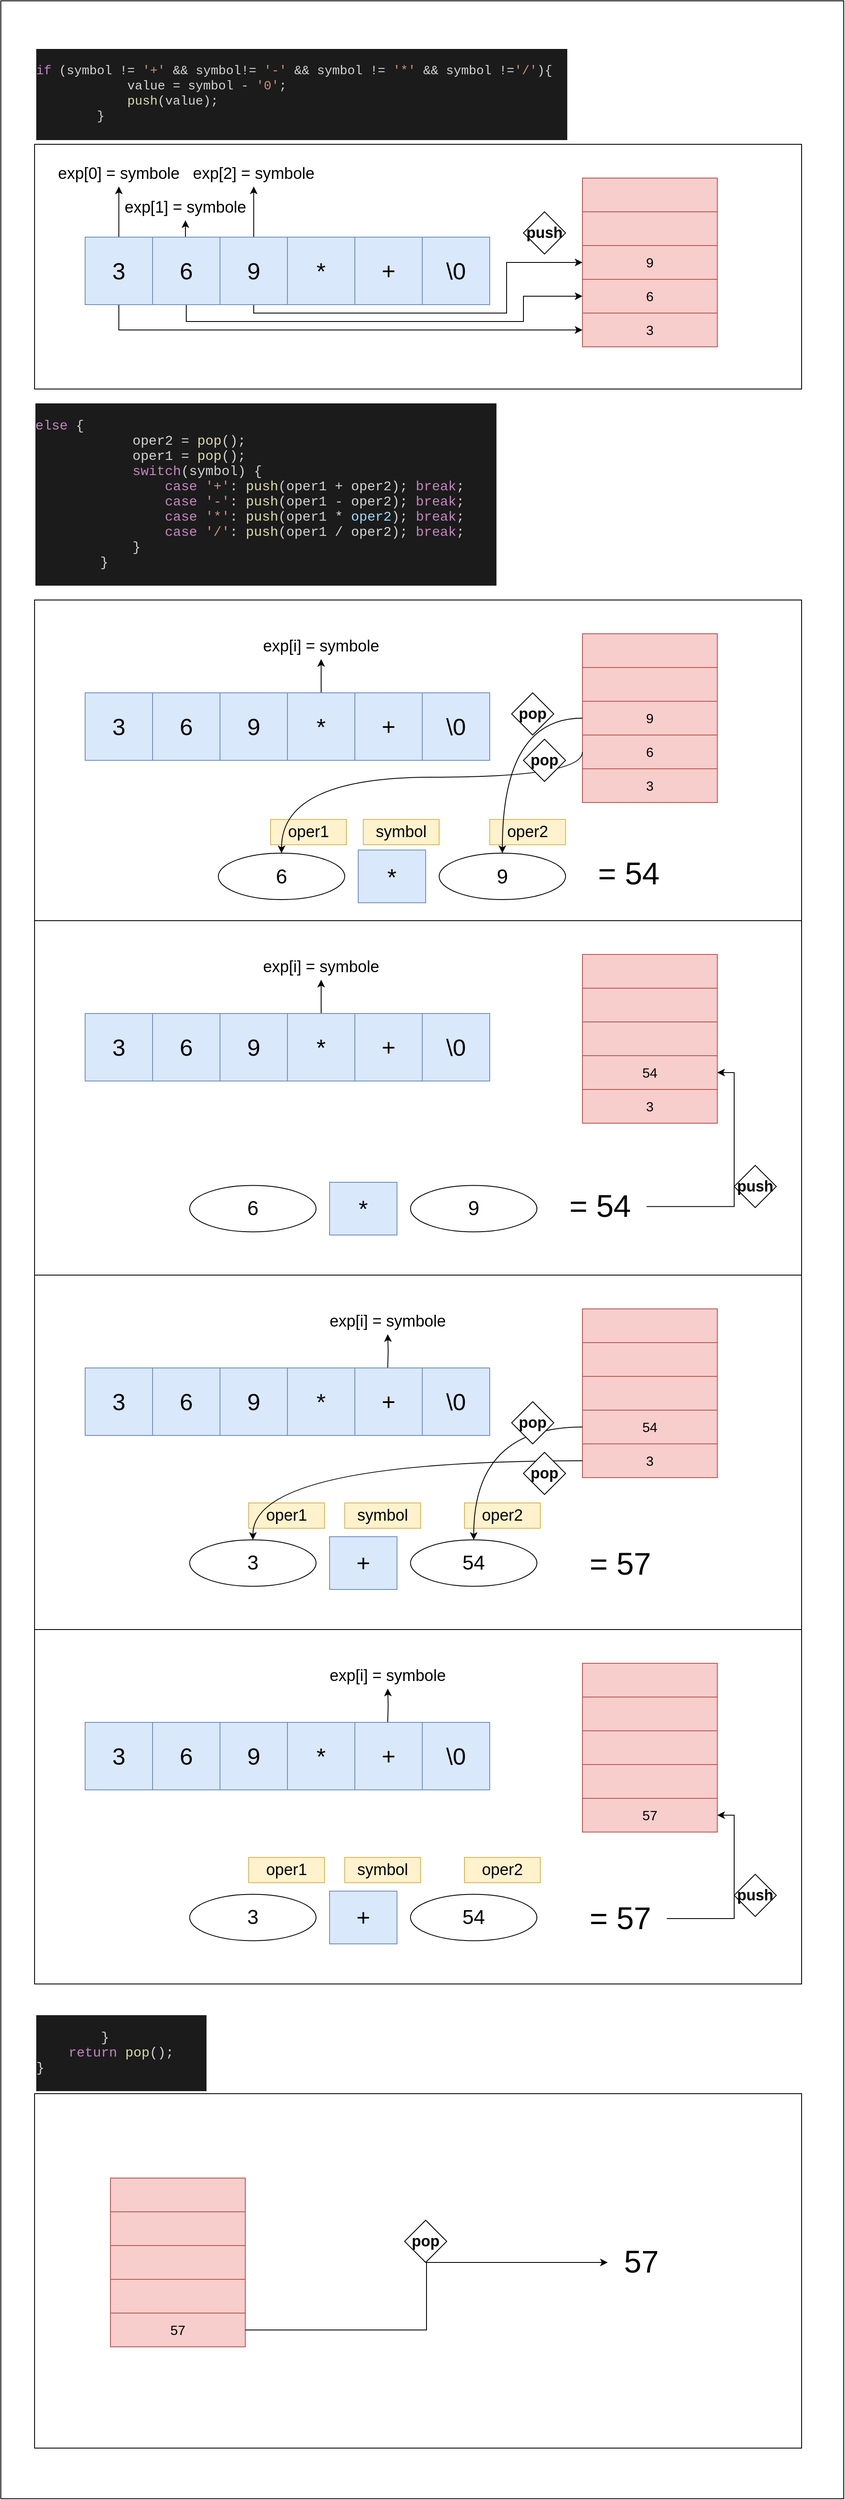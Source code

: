 <mxfile version="24.7.17">
  <diagram name="페이지-1" id="6wSQMjQMqUMqQHniMQ-A">
    <mxGraphModel dx="2901" dy="1214" grid="1" gridSize="10" guides="1" tooltips="1" connect="1" arrows="1" fold="1" page="1" pageScale="1" pageWidth="827" pageHeight="1169" math="0" shadow="0">
      <root>
        <mxCell id="0" />
        <mxCell id="1" parent="0" />
        <mxCell id="-IfUSNtYotDQCfkknMRN-38" value="&lt;meta charset=&quot;utf-8&quot;&gt;&lt;div style=&quot;color: #cccccc;background-color: #1b1b1b;font-family: Menlo, Monaco, &#39;Courier New&#39;, monospace;font-weight: normal;font-size: 12px;line-height: 18px;white-space: pre;&quot;&gt;&lt;div&gt;&lt;span style=&quot;color: #c586c0;&quot;&gt;else&lt;/span&gt;&lt;span style=&quot;color: #d4d4d4;&quot;&gt; {&lt;/span&gt;&lt;/div&gt;&lt;div&gt;&lt;span style=&quot;color: #d4d4d4;&quot;&gt;            oper2 = &lt;/span&gt;&lt;span style=&quot;color: #dcdcaa;&quot;&gt;pop&lt;/span&gt;&lt;span style=&quot;color: #d4d4d4;&quot;&gt;();&lt;/span&gt;&lt;/div&gt;&lt;div&gt;&lt;span style=&quot;color: #d4d4d4;&quot;&gt;            oper1 = &lt;/span&gt;&lt;span style=&quot;color: #dcdcaa;&quot;&gt;pop&lt;/span&gt;&lt;span style=&quot;color: #d4d4d4;&quot;&gt;();&lt;/span&gt;&lt;/div&gt;&lt;div&gt;&lt;span style=&quot;color: #d4d4d4;&quot;&gt;            &lt;/span&gt;&lt;span style=&quot;color: #c586c0;&quot;&gt;switch&lt;/span&gt;&lt;span style=&quot;color: #d4d4d4;&quot;&gt;(symbol) {&lt;/span&gt;&lt;/div&gt;&lt;div&gt;&lt;span style=&quot;color: #d4d4d4;&quot;&gt;                &lt;/span&gt;&lt;span style=&quot;color: #c586c0;&quot;&gt;case&lt;/span&gt;&lt;span style=&quot;color: #d4d4d4;&quot;&gt; &lt;/span&gt;&lt;span style=&quot;color: #ce9178;&quot;&gt;&#39;+&#39;&lt;/span&gt;&lt;span style=&quot;color: #d4d4d4;&quot;&gt;: &lt;/span&gt;&lt;span style=&quot;color: #dcdcaa;&quot;&gt;push&lt;/span&gt;&lt;span style=&quot;color: #d4d4d4;&quot;&gt;(oper1 + oper2); &lt;/span&gt;&lt;span style=&quot;color: #c586c0;&quot;&gt;break&lt;/span&gt;&lt;span style=&quot;color: #d4d4d4;&quot;&gt;;&lt;/span&gt;&lt;/div&gt;&lt;div&gt;&lt;span style=&quot;color: #d4d4d4;&quot;&gt;                &lt;/span&gt;&lt;span style=&quot;color: #c586c0;&quot;&gt;case&lt;/span&gt;&lt;span style=&quot;color: #d4d4d4;&quot;&gt; &lt;/span&gt;&lt;span style=&quot;color: #ce9178;&quot;&gt;&#39;-&#39;&lt;/span&gt;&lt;span style=&quot;color: #d4d4d4;&quot;&gt;: &lt;/span&gt;&lt;span style=&quot;color: #dcdcaa;&quot;&gt;push&lt;/span&gt;&lt;span style=&quot;color: #d4d4d4;&quot;&gt;(oper1 - oper2); &lt;/span&gt;&lt;span style=&quot;color: #c586c0;&quot;&gt;break&lt;/span&gt;&lt;span style=&quot;color: #d4d4d4;&quot;&gt;;&lt;/span&gt;&lt;/div&gt;&lt;div&gt;&lt;span style=&quot;color: #d4d4d4;&quot;&gt;                &lt;/span&gt;&lt;span style=&quot;color: #c586c0;&quot;&gt;case&lt;/span&gt;&lt;span style=&quot;color: #d4d4d4;&quot;&gt; &lt;/span&gt;&lt;span style=&quot;color: #ce9178;&quot;&gt;&#39;*&#39;&lt;/span&gt;&lt;span style=&quot;color: #d4d4d4;&quot;&gt;: &lt;/span&gt;&lt;span style=&quot;color: #dcdcaa;&quot;&gt;push&lt;/span&gt;&lt;span style=&quot;color: #d4d4d4;&quot;&gt;(oper1 * &lt;/span&gt;&lt;span style=&quot;color: #9cdcfe;&quot;&gt;oper2&lt;/span&gt;&lt;span style=&quot;color: #d4d4d4;&quot;&gt;); &lt;/span&gt;&lt;span style=&quot;color: #c586c0;&quot;&gt;break&lt;/span&gt;&lt;span style=&quot;color: #d4d4d4;&quot;&gt;;&lt;/span&gt;&lt;/div&gt;&lt;div&gt;&lt;span style=&quot;color: #d4d4d4;&quot;&gt;                &lt;/span&gt;&lt;span style=&quot;color: #c586c0;&quot;&gt;case&lt;/span&gt;&lt;span style=&quot;color: #d4d4d4;&quot;&gt; &lt;/span&gt;&lt;span style=&quot;color: #ce9178;&quot;&gt;&#39;/&#39;&lt;/span&gt;&lt;span style=&quot;color: #d4d4d4;&quot;&gt;: &lt;/span&gt;&lt;span style=&quot;color: #dcdcaa;&quot;&gt;push&lt;/span&gt;&lt;span style=&quot;color: #d4d4d4;&quot;&gt;(oper1 / oper2); &lt;/span&gt;&lt;span style=&quot;color: #c586c0;&quot;&gt;break&lt;/span&gt;&lt;span style=&quot;color: #d4d4d4;&quot;&gt;;&lt;/span&gt;&lt;/div&gt;&lt;div&gt;&lt;span style=&quot;color: #d4d4d4;&quot;&gt;            }&lt;/span&gt;&lt;/div&gt;&lt;div&gt;&lt;span style=&quot;color: #d4d4d4;&quot;&gt;        }&lt;/span&gt;&lt;/div&gt;&lt;/div&gt;" style="rounded=0;whiteSpace=wrap;html=1;" vertex="1" parent="1">
          <mxGeometry x="-90" y="150" width="1000" height="2960" as="geometry" />
        </mxCell>
        <mxCell id="-IfUSNtYotDQCfkknMRN-35" value="" style="rounded=0;whiteSpace=wrap;html=1;" vertex="1" parent="1">
          <mxGeometry x="-50" y="320" width="910" height="290" as="geometry" />
        </mxCell>
        <mxCell id="-IfUSNtYotDQCfkknMRN-175" style="edgeStyle=orthogonalEdgeStyle;rounded=0;orthogonalLoop=1;jettySize=auto;html=1;entryX=0.5;entryY=1;entryDx=0;entryDy=0;" edge="1" parent="1" source="-IfUSNtYotDQCfkknMRN-12" target="-IfUSNtYotDQCfkknMRN-36">
          <mxGeometry relative="1" as="geometry" />
        </mxCell>
        <mxCell id="-IfUSNtYotDQCfkknMRN-178" style="edgeStyle=orthogonalEdgeStyle;rounded=0;orthogonalLoop=1;jettySize=auto;html=1;exitX=0.5;exitY=1;exitDx=0;exitDy=0;entryX=0;entryY=0.5;entryDx=0;entryDy=0;" edge="1" parent="1" source="-IfUSNtYotDQCfkknMRN-12" target="-IfUSNtYotDQCfkknMRN-27">
          <mxGeometry relative="1" as="geometry" />
        </mxCell>
        <mxCell id="-IfUSNtYotDQCfkknMRN-12" value="&lt;font style=&quot;font-size: 28px;&quot;&gt;3&lt;/font&gt;" style="rounded=0;whiteSpace=wrap;html=1;fillColor=#dae8fc;strokeColor=#6c8ebf;" vertex="1" parent="1">
          <mxGeometry x="10" y="430" width="80" height="80" as="geometry" />
        </mxCell>
        <mxCell id="-IfUSNtYotDQCfkknMRN-176" style="edgeStyle=orthogonalEdgeStyle;rounded=0;orthogonalLoop=1;jettySize=auto;html=1;exitX=0.5;exitY=0;exitDx=0;exitDy=0;entryX=0.5;entryY=1;entryDx=0;entryDy=0;" edge="1" parent="1" source="-IfUSNtYotDQCfkknMRN-13" target="-IfUSNtYotDQCfkknMRN-173">
          <mxGeometry relative="1" as="geometry" />
        </mxCell>
        <mxCell id="-IfUSNtYotDQCfkknMRN-179" style="edgeStyle=orthogonalEdgeStyle;rounded=0;orthogonalLoop=1;jettySize=auto;html=1;exitX=0.5;exitY=1;exitDx=0;exitDy=0;entryX=0;entryY=0.5;entryDx=0;entryDy=0;" edge="1" parent="1" source="-IfUSNtYotDQCfkknMRN-13" target="-IfUSNtYotDQCfkknMRN-23">
          <mxGeometry relative="1" as="geometry">
            <Array as="points">
              <mxPoint x="130" y="530" />
              <mxPoint x="530" y="530" />
              <mxPoint x="530" y="500" />
            </Array>
          </mxGeometry>
        </mxCell>
        <mxCell id="-IfUSNtYotDQCfkknMRN-13" value="&lt;font style=&quot;font-size: 28px;&quot;&gt;6&lt;/font&gt;" style="rounded=0;whiteSpace=wrap;html=1;fillColor=#dae8fc;strokeColor=#6c8ebf;" vertex="1" parent="1">
          <mxGeometry x="90" y="430" width="80" height="80" as="geometry" />
        </mxCell>
        <mxCell id="-IfUSNtYotDQCfkknMRN-177" style="edgeStyle=orthogonalEdgeStyle;rounded=0;orthogonalLoop=1;jettySize=auto;html=1;entryX=0.5;entryY=1;entryDx=0;entryDy=0;" edge="1" parent="1" source="-IfUSNtYotDQCfkknMRN-14" target="-IfUSNtYotDQCfkknMRN-174">
          <mxGeometry relative="1" as="geometry" />
        </mxCell>
        <mxCell id="-IfUSNtYotDQCfkknMRN-180" style="edgeStyle=orthogonalEdgeStyle;rounded=0;orthogonalLoop=1;jettySize=auto;html=1;exitX=0.5;exitY=1;exitDx=0;exitDy=0;entryX=0;entryY=0.5;entryDx=0;entryDy=0;" edge="1" parent="1" source="-IfUSNtYotDQCfkknMRN-14" target="-IfUSNtYotDQCfkknMRN-19">
          <mxGeometry relative="1" as="geometry">
            <Array as="points">
              <mxPoint x="210" y="520" />
              <mxPoint x="510" y="520" />
              <mxPoint x="510" y="460" />
            </Array>
          </mxGeometry>
        </mxCell>
        <mxCell id="-IfUSNtYotDQCfkknMRN-14" value="&lt;font style=&quot;font-size: 28px;&quot;&gt;9&lt;/font&gt;" style="rounded=0;whiteSpace=wrap;html=1;fillColor=#dae8fc;strokeColor=#6c8ebf;" vertex="1" parent="1">
          <mxGeometry x="170" y="430" width="80" height="80" as="geometry" />
        </mxCell>
        <mxCell id="-IfUSNtYotDQCfkknMRN-15" value="&lt;font style=&quot;font-size: 28px;&quot;&gt;*&lt;/font&gt;" style="rounded=0;whiteSpace=wrap;html=1;fillColor=#dae8fc;strokeColor=#6c8ebf;" vertex="1" parent="1">
          <mxGeometry x="250" y="430" width="80" height="80" as="geometry" />
        </mxCell>
        <mxCell id="-IfUSNtYotDQCfkknMRN-16" value="&lt;font style=&quot;font-size: 28px;&quot;&gt;+&lt;/font&gt;" style="rounded=0;whiteSpace=wrap;html=1;fillColor=#dae8fc;strokeColor=#6c8ebf;" vertex="1" parent="1">
          <mxGeometry x="330" y="430" width="80" height="80" as="geometry" />
        </mxCell>
        <mxCell id="-IfUSNtYotDQCfkknMRN-17" value="&lt;font style=&quot;font-size: 28px;&quot;&gt;\0&lt;/font&gt;" style="rounded=0;whiteSpace=wrap;html=1;fillColor=#dae8fc;strokeColor=#6c8ebf;" vertex="1" parent="1">
          <mxGeometry x="410" y="430" width="80" height="80" as="geometry" />
        </mxCell>
        <mxCell id="-IfUSNtYotDQCfkknMRN-18" value="" style="shape=table;startSize=0;container=1;collapsible=0;childLayout=tableLayout;fontSize=24;fillColor=#f8cecc;strokeColor=#b85450;" vertex="1" parent="1">
          <mxGeometry x="600" y="360" width="160" height="200" as="geometry" />
        </mxCell>
        <mxCell id="-IfUSNtYotDQCfkknMRN-33" style="shape=tableRow;horizontal=0;startSize=0;swimlaneHead=0;swimlaneBody=0;strokeColor=inherit;top=0;left=0;bottom=0;right=0;collapsible=0;dropTarget=0;fillColor=none;points=[[0,0.5],[1,0.5]];portConstraint=eastwest;fontSize=16;" vertex="1" parent="-IfUSNtYotDQCfkknMRN-18">
          <mxGeometry width="160" height="40" as="geometry" />
        </mxCell>
        <mxCell id="-IfUSNtYotDQCfkknMRN-34" style="shape=partialRectangle;html=1;whiteSpace=wrap;connectable=0;strokeColor=inherit;overflow=hidden;fillColor=none;top=0;left=0;bottom=0;right=0;pointerEvents=1;fontSize=16;" vertex="1" parent="-IfUSNtYotDQCfkknMRN-33">
          <mxGeometry width="160" height="40" as="geometry">
            <mxRectangle width="160" height="40" as="alternateBounds" />
          </mxGeometry>
        </mxCell>
        <mxCell id="-IfUSNtYotDQCfkknMRN-31" style="shape=tableRow;horizontal=0;startSize=0;swimlaneHead=0;swimlaneBody=0;strokeColor=inherit;top=0;left=0;bottom=0;right=0;collapsible=0;dropTarget=0;fillColor=none;points=[[0,0.5],[1,0.5]];portConstraint=eastwest;fontSize=16;" vertex="1" parent="-IfUSNtYotDQCfkknMRN-18">
          <mxGeometry y="40" width="160" height="40" as="geometry" />
        </mxCell>
        <mxCell id="-IfUSNtYotDQCfkknMRN-32" style="shape=partialRectangle;html=1;whiteSpace=wrap;connectable=0;strokeColor=inherit;overflow=hidden;fillColor=none;top=0;left=0;bottom=0;right=0;pointerEvents=1;fontSize=16;" vertex="1" parent="-IfUSNtYotDQCfkknMRN-31">
          <mxGeometry width="160" height="40" as="geometry">
            <mxRectangle width="160" height="40" as="alternateBounds" />
          </mxGeometry>
        </mxCell>
        <mxCell id="-IfUSNtYotDQCfkknMRN-19" value="" style="shape=tableRow;horizontal=0;startSize=0;swimlaneHead=0;swimlaneBody=0;strokeColor=inherit;top=0;left=0;bottom=0;right=0;collapsible=0;dropTarget=0;fillColor=none;points=[[0,0.5],[1,0.5]];portConstraint=eastwest;fontSize=16;" vertex="1" parent="-IfUSNtYotDQCfkknMRN-18">
          <mxGeometry y="80" width="160" height="40" as="geometry" />
        </mxCell>
        <mxCell id="-IfUSNtYotDQCfkknMRN-20" value="9" style="shape=partialRectangle;html=1;whiteSpace=wrap;connectable=0;strokeColor=inherit;overflow=hidden;fillColor=none;top=0;left=0;bottom=0;right=0;pointerEvents=1;fontSize=16;" vertex="1" parent="-IfUSNtYotDQCfkknMRN-19">
          <mxGeometry width="160" height="40" as="geometry">
            <mxRectangle width="160" height="40" as="alternateBounds" />
          </mxGeometry>
        </mxCell>
        <mxCell id="-IfUSNtYotDQCfkknMRN-23" value="" style="shape=tableRow;horizontal=0;startSize=0;swimlaneHead=0;swimlaneBody=0;strokeColor=inherit;top=0;left=0;bottom=0;right=0;collapsible=0;dropTarget=0;fillColor=none;points=[[0,0.5],[1,0.5]];portConstraint=eastwest;fontSize=16;" vertex="1" parent="-IfUSNtYotDQCfkknMRN-18">
          <mxGeometry y="120" width="160" height="40" as="geometry" />
        </mxCell>
        <mxCell id="-IfUSNtYotDQCfkknMRN-24" value="6" style="shape=partialRectangle;html=1;whiteSpace=wrap;connectable=0;strokeColor=inherit;overflow=hidden;fillColor=none;top=0;left=0;bottom=0;right=0;pointerEvents=1;fontSize=16;" vertex="1" parent="-IfUSNtYotDQCfkknMRN-23">
          <mxGeometry width="160" height="40" as="geometry">
            <mxRectangle width="160" height="40" as="alternateBounds" />
          </mxGeometry>
        </mxCell>
        <mxCell id="-IfUSNtYotDQCfkknMRN-27" value="" style="shape=tableRow;horizontal=0;startSize=0;swimlaneHead=0;swimlaneBody=0;strokeColor=inherit;top=0;left=0;bottom=0;right=0;collapsible=0;dropTarget=0;fillColor=none;points=[[0,0.5],[1,0.5]];portConstraint=eastwest;fontSize=16;" vertex="1" parent="-IfUSNtYotDQCfkknMRN-18">
          <mxGeometry y="160" width="160" height="40" as="geometry" />
        </mxCell>
        <mxCell id="-IfUSNtYotDQCfkknMRN-28" value="3" style="shape=partialRectangle;html=1;whiteSpace=wrap;connectable=0;strokeColor=inherit;overflow=hidden;fillColor=none;top=0;left=0;bottom=0;right=0;pointerEvents=1;fontSize=16;" vertex="1" parent="-IfUSNtYotDQCfkknMRN-27">
          <mxGeometry width="160" height="40" as="geometry">
            <mxRectangle width="160" height="40" as="alternateBounds" />
          </mxGeometry>
        </mxCell>
        <mxCell id="-IfUSNtYotDQCfkknMRN-36" value="exp[0] = symbole" style="text;strokeColor=none;align=center;fillColor=none;html=1;verticalAlign=middle;whiteSpace=wrap;rounded=0;fontSize=19;" vertex="1" parent="1">
          <mxGeometry x="-25" y="340" width="150" height="30" as="geometry" />
        </mxCell>
        <mxCell id="-IfUSNtYotDQCfkknMRN-39" value="" style="rounded=0;whiteSpace=wrap;html=1;" vertex="1" parent="1">
          <mxGeometry x="-50" y="860" width="910" height="380" as="geometry" />
        </mxCell>
        <mxCell id="-IfUSNtYotDQCfkknMRN-40" value="&lt;font style=&quot;font-size: 28px;&quot;&gt;3&lt;/font&gt;" style="rounded=0;whiteSpace=wrap;html=1;fillColor=#dae8fc;strokeColor=#6c8ebf;" vertex="1" parent="1">
          <mxGeometry x="10" y="970" width="80" height="80" as="geometry" />
        </mxCell>
        <mxCell id="-IfUSNtYotDQCfkknMRN-41" value="&lt;font style=&quot;font-size: 28px;&quot;&gt;6&lt;/font&gt;" style="rounded=0;whiteSpace=wrap;html=1;fillColor=#dae8fc;strokeColor=#6c8ebf;" vertex="1" parent="1">
          <mxGeometry x="90" y="970" width="80" height="80" as="geometry" />
        </mxCell>
        <mxCell id="-IfUSNtYotDQCfkknMRN-42" value="&lt;font style=&quot;font-size: 28px;&quot;&gt;9&lt;/font&gt;" style="rounded=0;whiteSpace=wrap;html=1;fillColor=#dae8fc;strokeColor=#6c8ebf;" vertex="1" parent="1">
          <mxGeometry x="170" y="970" width="80" height="80" as="geometry" />
        </mxCell>
        <mxCell id="-IfUSNtYotDQCfkknMRN-43" style="edgeStyle=orthogonalEdgeStyle;rounded=0;orthogonalLoop=1;jettySize=auto;html=1;entryX=0.5;entryY=1;entryDx=0;entryDy=0;" edge="1" parent="1" source="-IfUSNtYotDQCfkknMRN-44" target="-IfUSNtYotDQCfkknMRN-58">
          <mxGeometry relative="1" as="geometry" />
        </mxCell>
        <mxCell id="-IfUSNtYotDQCfkknMRN-44" value="&lt;font style=&quot;font-size: 28px;&quot;&gt;*&lt;/font&gt;" style="rounded=0;whiteSpace=wrap;html=1;fillColor=#dae8fc;strokeColor=#6c8ebf;" vertex="1" parent="1">
          <mxGeometry x="250" y="970" width="80" height="80" as="geometry" />
        </mxCell>
        <mxCell id="-IfUSNtYotDQCfkknMRN-45" value="&lt;font style=&quot;font-size: 28px;&quot;&gt;+&lt;/font&gt;" style="rounded=0;whiteSpace=wrap;html=1;fillColor=#dae8fc;strokeColor=#6c8ebf;" vertex="1" parent="1">
          <mxGeometry x="330" y="970" width="80" height="80" as="geometry" />
        </mxCell>
        <mxCell id="-IfUSNtYotDQCfkknMRN-46" value="&lt;font style=&quot;font-size: 28px;&quot;&gt;\0&lt;/font&gt;" style="rounded=0;whiteSpace=wrap;html=1;fillColor=#dae8fc;strokeColor=#6c8ebf;" vertex="1" parent="1">
          <mxGeometry x="410" y="970" width="80" height="80" as="geometry" />
        </mxCell>
        <mxCell id="-IfUSNtYotDQCfkknMRN-47" value="" style="shape=table;startSize=0;container=1;collapsible=0;childLayout=tableLayout;fontSize=24;fillColor=#f8cecc;strokeColor=#b85450;" vertex="1" parent="1">
          <mxGeometry x="600" y="900" width="160" height="200" as="geometry" />
        </mxCell>
        <mxCell id="-IfUSNtYotDQCfkknMRN-48" style="shape=tableRow;horizontal=0;startSize=0;swimlaneHead=0;swimlaneBody=0;strokeColor=inherit;top=0;left=0;bottom=0;right=0;collapsible=0;dropTarget=0;fillColor=none;points=[[0,0.5],[1,0.5]];portConstraint=eastwest;fontSize=16;" vertex="1" parent="-IfUSNtYotDQCfkknMRN-47">
          <mxGeometry width="160" height="40" as="geometry" />
        </mxCell>
        <mxCell id="-IfUSNtYotDQCfkknMRN-49" style="shape=partialRectangle;html=1;whiteSpace=wrap;connectable=0;strokeColor=inherit;overflow=hidden;fillColor=none;top=0;left=0;bottom=0;right=0;pointerEvents=1;fontSize=16;" vertex="1" parent="-IfUSNtYotDQCfkknMRN-48">
          <mxGeometry width="160" height="40" as="geometry">
            <mxRectangle width="160" height="40" as="alternateBounds" />
          </mxGeometry>
        </mxCell>
        <mxCell id="-IfUSNtYotDQCfkknMRN-50" style="shape=tableRow;horizontal=0;startSize=0;swimlaneHead=0;swimlaneBody=0;strokeColor=inherit;top=0;left=0;bottom=0;right=0;collapsible=0;dropTarget=0;fillColor=none;points=[[0,0.5],[1,0.5]];portConstraint=eastwest;fontSize=16;" vertex="1" parent="-IfUSNtYotDQCfkknMRN-47">
          <mxGeometry y="40" width="160" height="40" as="geometry" />
        </mxCell>
        <mxCell id="-IfUSNtYotDQCfkknMRN-51" style="shape=partialRectangle;html=1;whiteSpace=wrap;connectable=0;strokeColor=inherit;overflow=hidden;fillColor=none;top=0;left=0;bottom=0;right=0;pointerEvents=1;fontSize=16;" vertex="1" parent="-IfUSNtYotDQCfkknMRN-50">
          <mxGeometry width="160" height="40" as="geometry">
            <mxRectangle width="160" height="40" as="alternateBounds" />
          </mxGeometry>
        </mxCell>
        <mxCell id="-IfUSNtYotDQCfkknMRN-52" value="" style="shape=tableRow;horizontal=0;startSize=0;swimlaneHead=0;swimlaneBody=0;strokeColor=inherit;top=0;left=0;bottom=0;right=0;collapsible=0;dropTarget=0;fillColor=none;points=[[0,0.5],[1,0.5]];portConstraint=eastwest;fontSize=16;" vertex="1" parent="-IfUSNtYotDQCfkknMRN-47">
          <mxGeometry y="80" width="160" height="40" as="geometry" />
        </mxCell>
        <mxCell id="-IfUSNtYotDQCfkknMRN-53" value="9" style="shape=partialRectangle;html=1;whiteSpace=wrap;connectable=0;strokeColor=inherit;overflow=hidden;fillColor=none;top=0;left=0;bottom=0;right=0;pointerEvents=1;fontSize=16;" vertex="1" parent="-IfUSNtYotDQCfkknMRN-52">
          <mxGeometry width="160" height="40" as="geometry">
            <mxRectangle width="160" height="40" as="alternateBounds" />
          </mxGeometry>
        </mxCell>
        <mxCell id="-IfUSNtYotDQCfkknMRN-54" value="" style="shape=tableRow;horizontal=0;startSize=0;swimlaneHead=0;swimlaneBody=0;strokeColor=inherit;top=0;left=0;bottom=0;right=0;collapsible=0;dropTarget=0;fillColor=none;points=[[0,0.5],[1,0.5]];portConstraint=eastwest;fontSize=16;" vertex="1" parent="-IfUSNtYotDQCfkknMRN-47">
          <mxGeometry y="120" width="160" height="40" as="geometry" />
        </mxCell>
        <mxCell id="-IfUSNtYotDQCfkknMRN-55" value="6" style="shape=partialRectangle;html=1;whiteSpace=wrap;connectable=0;strokeColor=inherit;overflow=hidden;fillColor=none;top=0;left=0;bottom=0;right=0;pointerEvents=1;fontSize=16;" vertex="1" parent="-IfUSNtYotDQCfkknMRN-54">
          <mxGeometry width="160" height="40" as="geometry">
            <mxRectangle width="160" height="40" as="alternateBounds" />
          </mxGeometry>
        </mxCell>
        <mxCell id="-IfUSNtYotDQCfkknMRN-56" value="" style="shape=tableRow;horizontal=0;startSize=0;swimlaneHead=0;swimlaneBody=0;strokeColor=inherit;top=0;left=0;bottom=0;right=0;collapsible=0;dropTarget=0;fillColor=none;points=[[0,0.5],[1,0.5]];portConstraint=eastwest;fontSize=16;" vertex="1" parent="-IfUSNtYotDQCfkknMRN-47">
          <mxGeometry y="160" width="160" height="40" as="geometry" />
        </mxCell>
        <mxCell id="-IfUSNtYotDQCfkknMRN-57" value="3" style="shape=partialRectangle;html=1;whiteSpace=wrap;connectable=0;strokeColor=inherit;overflow=hidden;fillColor=none;top=0;left=0;bottom=0;right=0;pointerEvents=1;fontSize=16;" vertex="1" parent="-IfUSNtYotDQCfkknMRN-56">
          <mxGeometry width="160" height="40" as="geometry">
            <mxRectangle width="160" height="40" as="alternateBounds" />
          </mxGeometry>
        </mxCell>
        <mxCell id="-IfUSNtYotDQCfkknMRN-58" value="exp[i] = symbole" style="text;strokeColor=none;align=center;fillColor=none;html=1;verticalAlign=middle;whiteSpace=wrap;rounded=0;fontSize=19;" vertex="1" parent="1">
          <mxGeometry x="215" y="900" width="150" height="30" as="geometry" />
        </mxCell>
        <mxCell id="-IfUSNtYotDQCfkknMRN-59" value="&lt;font style=&quot;font-size: 24px;&quot;&gt;6&lt;/font&gt;" style="ellipse;whiteSpace=wrap;html=1;" vertex="1" parent="1">
          <mxGeometry x="168" y="1160" width="150" height="55" as="geometry" />
        </mxCell>
        <mxCell id="-IfUSNtYotDQCfkknMRN-60" value="&lt;font style=&quot;font-size: 24px;&quot;&gt;9&lt;/font&gt;" style="ellipse;whiteSpace=wrap;html=1;" vertex="1" parent="1">
          <mxGeometry x="430" y="1160" width="150" height="55" as="geometry" />
        </mxCell>
        <mxCell id="-IfUSNtYotDQCfkknMRN-63" value="oper2" style="text;strokeColor=#d6b656;align=center;fillColor=#fff2cc;html=1;verticalAlign=middle;whiteSpace=wrap;rounded=0;fontSize=19;" vertex="1" parent="1">
          <mxGeometry x="490" y="1120" width="90" height="30" as="geometry" />
        </mxCell>
        <mxCell id="-IfUSNtYotDQCfkknMRN-66" style="edgeStyle=orthogonalEdgeStyle;rounded=0;orthogonalLoop=1;jettySize=auto;html=1;exitX=0;exitY=0.5;exitDx=0;exitDy=0;curved=1;" edge="1" parent="1" source="-IfUSNtYotDQCfkknMRN-52" target="-IfUSNtYotDQCfkknMRN-60">
          <mxGeometry relative="1" as="geometry" />
        </mxCell>
        <mxCell id="-IfUSNtYotDQCfkknMRN-68" value="oper1" style="text;strokeColor=#d6b656;align=center;fillColor=#fff2cc;html=1;verticalAlign=middle;whiteSpace=wrap;rounded=0;fontSize=19;" vertex="1" parent="1">
          <mxGeometry x="230" y="1120" width="90" height="30" as="geometry" />
        </mxCell>
        <mxCell id="-IfUSNtYotDQCfkknMRN-67" style="edgeStyle=orthogonalEdgeStyle;rounded=0;orthogonalLoop=1;jettySize=auto;html=1;exitX=0;exitY=0.5;exitDx=0;exitDy=0;entryX=0.5;entryY=0;entryDx=0;entryDy=0;curved=1;" edge="1" parent="1" source="-IfUSNtYotDQCfkknMRN-54" target="-IfUSNtYotDQCfkknMRN-59">
          <mxGeometry relative="1" as="geometry">
            <Array as="points">
              <mxPoint x="600" y="1070" />
              <mxPoint x="243" y="1070" />
            </Array>
          </mxGeometry>
        </mxCell>
        <mxCell id="-IfUSNtYotDQCfkknMRN-69" value="&lt;font style=&quot;font-size: 28px;&quot;&gt;*&lt;/font&gt;" style="rounded=0;whiteSpace=wrap;html=1;fillColor=#dae8fc;strokeColor=#6c8ebf;" vertex="1" parent="1">
          <mxGeometry x="334" y="1156.25" width="80" height="62.5" as="geometry" />
        </mxCell>
        <mxCell id="-IfUSNtYotDQCfkknMRN-70" value="symbol" style="text;strokeColor=#d6b656;align=center;fillColor=#fff2cc;html=1;verticalAlign=middle;whiteSpace=wrap;rounded=0;fontSize=19;" vertex="1" parent="1">
          <mxGeometry x="340" y="1120" width="90" height="30" as="geometry" />
        </mxCell>
        <mxCell id="-IfUSNtYotDQCfkknMRN-71" value="&lt;font style=&quot;font-size: 37px;&quot;&gt;= 54&lt;/font&gt;" style="text;strokeColor=none;align=center;fillColor=none;html=1;verticalAlign=middle;whiteSpace=wrap;rounded=0;fontSize=19;" vertex="1" parent="1">
          <mxGeometry x="600" y="1156.25" width="110" height="57.5" as="geometry" />
        </mxCell>
        <mxCell id="-IfUSNtYotDQCfkknMRN-72" value="" style="rounded=0;whiteSpace=wrap;html=1;" vertex="1" parent="1">
          <mxGeometry x="-50" y="1240" width="910" height="420" as="geometry" />
        </mxCell>
        <mxCell id="-IfUSNtYotDQCfkknMRN-73" value="&lt;font style=&quot;font-size: 28px;&quot;&gt;3&lt;/font&gt;" style="rounded=0;whiteSpace=wrap;html=1;fillColor=#dae8fc;strokeColor=#6c8ebf;" vertex="1" parent="1">
          <mxGeometry x="10" y="1350" width="80" height="80" as="geometry" />
        </mxCell>
        <mxCell id="-IfUSNtYotDQCfkknMRN-74" value="&lt;font style=&quot;font-size: 28px;&quot;&gt;6&lt;/font&gt;" style="rounded=0;whiteSpace=wrap;html=1;fillColor=#dae8fc;strokeColor=#6c8ebf;" vertex="1" parent="1">
          <mxGeometry x="90" y="1350" width="80" height="80" as="geometry" />
        </mxCell>
        <mxCell id="-IfUSNtYotDQCfkknMRN-75" value="&lt;font style=&quot;font-size: 28px;&quot;&gt;9&lt;/font&gt;" style="rounded=0;whiteSpace=wrap;html=1;fillColor=#dae8fc;strokeColor=#6c8ebf;" vertex="1" parent="1">
          <mxGeometry x="170" y="1350" width="80" height="80" as="geometry" />
        </mxCell>
        <mxCell id="-IfUSNtYotDQCfkknMRN-76" style="edgeStyle=orthogonalEdgeStyle;rounded=0;orthogonalLoop=1;jettySize=auto;html=1;entryX=0.5;entryY=1;entryDx=0;entryDy=0;" edge="1" parent="1" source="-IfUSNtYotDQCfkknMRN-77" target="-IfUSNtYotDQCfkknMRN-91">
          <mxGeometry relative="1" as="geometry" />
        </mxCell>
        <mxCell id="-IfUSNtYotDQCfkknMRN-77" value="&lt;font style=&quot;font-size: 28px;&quot;&gt;*&lt;/font&gt;" style="rounded=0;whiteSpace=wrap;html=1;fillColor=#dae8fc;strokeColor=#6c8ebf;" vertex="1" parent="1">
          <mxGeometry x="250" y="1350" width="80" height="80" as="geometry" />
        </mxCell>
        <mxCell id="-IfUSNtYotDQCfkknMRN-78" value="&lt;font style=&quot;font-size: 28px;&quot;&gt;+&lt;/font&gt;" style="rounded=0;whiteSpace=wrap;html=1;fillColor=#dae8fc;strokeColor=#6c8ebf;" vertex="1" parent="1">
          <mxGeometry x="330" y="1350" width="80" height="80" as="geometry" />
        </mxCell>
        <mxCell id="-IfUSNtYotDQCfkknMRN-79" value="&lt;font style=&quot;font-size: 28px;&quot;&gt;\0&lt;/font&gt;" style="rounded=0;whiteSpace=wrap;html=1;fillColor=#dae8fc;strokeColor=#6c8ebf;" vertex="1" parent="1">
          <mxGeometry x="410" y="1350" width="80" height="80" as="geometry" />
        </mxCell>
        <mxCell id="-IfUSNtYotDQCfkknMRN-80" value="" style="shape=table;startSize=0;container=1;collapsible=0;childLayout=tableLayout;fontSize=24;fillColor=#f8cecc;strokeColor=#b85450;" vertex="1" parent="1">
          <mxGeometry x="600" y="1280" width="160" height="200" as="geometry" />
        </mxCell>
        <mxCell id="-IfUSNtYotDQCfkknMRN-81" style="shape=tableRow;horizontal=0;startSize=0;swimlaneHead=0;swimlaneBody=0;strokeColor=inherit;top=0;left=0;bottom=0;right=0;collapsible=0;dropTarget=0;fillColor=none;points=[[0,0.5],[1,0.5]];portConstraint=eastwest;fontSize=16;" vertex="1" parent="-IfUSNtYotDQCfkknMRN-80">
          <mxGeometry width="160" height="40" as="geometry" />
        </mxCell>
        <mxCell id="-IfUSNtYotDQCfkknMRN-82" style="shape=partialRectangle;html=1;whiteSpace=wrap;connectable=0;strokeColor=inherit;overflow=hidden;fillColor=none;top=0;left=0;bottom=0;right=0;pointerEvents=1;fontSize=16;" vertex="1" parent="-IfUSNtYotDQCfkknMRN-81">
          <mxGeometry width="160" height="40" as="geometry">
            <mxRectangle width="160" height="40" as="alternateBounds" />
          </mxGeometry>
        </mxCell>
        <mxCell id="-IfUSNtYotDQCfkknMRN-83" style="shape=tableRow;horizontal=0;startSize=0;swimlaneHead=0;swimlaneBody=0;strokeColor=inherit;top=0;left=0;bottom=0;right=0;collapsible=0;dropTarget=0;fillColor=none;points=[[0,0.5],[1,0.5]];portConstraint=eastwest;fontSize=16;" vertex="1" parent="-IfUSNtYotDQCfkknMRN-80">
          <mxGeometry y="40" width="160" height="40" as="geometry" />
        </mxCell>
        <mxCell id="-IfUSNtYotDQCfkknMRN-84" style="shape=partialRectangle;html=1;whiteSpace=wrap;connectable=0;strokeColor=inherit;overflow=hidden;fillColor=none;top=0;left=0;bottom=0;right=0;pointerEvents=1;fontSize=16;" vertex="1" parent="-IfUSNtYotDQCfkknMRN-83">
          <mxGeometry width="160" height="40" as="geometry">
            <mxRectangle width="160" height="40" as="alternateBounds" />
          </mxGeometry>
        </mxCell>
        <mxCell id="-IfUSNtYotDQCfkknMRN-85" value="" style="shape=tableRow;horizontal=0;startSize=0;swimlaneHead=0;swimlaneBody=0;strokeColor=inherit;top=0;left=0;bottom=0;right=0;collapsible=0;dropTarget=0;fillColor=none;points=[[0,0.5],[1,0.5]];portConstraint=eastwest;fontSize=16;" vertex="1" parent="-IfUSNtYotDQCfkknMRN-80">
          <mxGeometry y="80" width="160" height="40" as="geometry" />
        </mxCell>
        <mxCell id="-IfUSNtYotDQCfkknMRN-86" value="" style="shape=partialRectangle;html=1;whiteSpace=wrap;connectable=0;strokeColor=inherit;overflow=hidden;fillColor=none;top=0;left=0;bottom=0;right=0;pointerEvents=1;fontSize=16;" vertex="1" parent="-IfUSNtYotDQCfkknMRN-85">
          <mxGeometry width="160" height="40" as="geometry">
            <mxRectangle width="160" height="40" as="alternateBounds" />
          </mxGeometry>
        </mxCell>
        <mxCell id="-IfUSNtYotDQCfkknMRN-87" value="" style="shape=tableRow;horizontal=0;startSize=0;swimlaneHead=0;swimlaneBody=0;strokeColor=inherit;top=0;left=0;bottom=0;right=0;collapsible=0;dropTarget=0;fillColor=none;points=[[0,0.5],[1,0.5]];portConstraint=eastwest;fontSize=16;" vertex="1" parent="-IfUSNtYotDQCfkknMRN-80">
          <mxGeometry y="120" width="160" height="40" as="geometry" />
        </mxCell>
        <mxCell id="-IfUSNtYotDQCfkknMRN-88" value="54" style="shape=partialRectangle;html=1;whiteSpace=wrap;connectable=0;strokeColor=inherit;overflow=hidden;fillColor=none;top=0;left=0;bottom=0;right=0;pointerEvents=1;fontSize=16;" vertex="1" parent="-IfUSNtYotDQCfkknMRN-87">
          <mxGeometry width="160" height="40" as="geometry">
            <mxRectangle width="160" height="40" as="alternateBounds" />
          </mxGeometry>
        </mxCell>
        <mxCell id="-IfUSNtYotDQCfkknMRN-89" value="" style="shape=tableRow;horizontal=0;startSize=0;swimlaneHead=0;swimlaneBody=0;strokeColor=inherit;top=0;left=0;bottom=0;right=0;collapsible=0;dropTarget=0;fillColor=none;points=[[0,0.5],[1,0.5]];portConstraint=eastwest;fontSize=16;" vertex="1" parent="-IfUSNtYotDQCfkknMRN-80">
          <mxGeometry y="160" width="160" height="40" as="geometry" />
        </mxCell>
        <mxCell id="-IfUSNtYotDQCfkknMRN-90" value="3" style="shape=partialRectangle;html=1;whiteSpace=wrap;connectable=0;strokeColor=inherit;overflow=hidden;fillColor=none;top=0;left=0;bottom=0;right=0;pointerEvents=1;fontSize=16;" vertex="1" parent="-IfUSNtYotDQCfkknMRN-89">
          <mxGeometry width="160" height="40" as="geometry">
            <mxRectangle width="160" height="40" as="alternateBounds" />
          </mxGeometry>
        </mxCell>
        <mxCell id="-IfUSNtYotDQCfkknMRN-91" value="exp[i] = symbole" style="text;strokeColor=none;align=center;fillColor=none;html=1;verticalAlign=middle;whiteSpace=wrap;rounded=0;fontSize=19;" vertex="1" parent="1">
          <mxGeometry x="215" y="1280" width="150" height="30" as="geometry" />
        </mxCell>
        <mxCell id="-IfUSNtYotDQCfkknMRN-92" value="&lt;font style=&quot;font-size: 24px;&quot;&gt;6&lt;/font&gt;" style="ellipse;whiteSpace=wrap;html=1;" vertex="1" parent="1">
          <mxGeometry x="134" y="1553.75" width="150" height="55" as="geometry" />
        </mxCell>
        <mxCell id="-IfUSNtYotDQCfkknMRN-93" value="&lt;font style=&quot;font-size: 24px;&quot;&gt;9&lt;/font&gt;" style="ellipse;whiteSpace=wrap;html=1;" vertex="1" parent="1">
          <mxGeometry x="396" y="1553.75" width="150" height="55" as="geometry" />
        </mxCell>
        <mxCell id="-IfUSNtYotDQCfkknMRN-94" value="&lt;font style=&quot;font-size: 28px;&quot;&gt;*&lt;/font&gt;" style="rounded=0;whiteSpace=wrap;html=1;fillColor=#dae8fc;strokeColor=#6c8ebf;" vertex="1" parent="1">
          <mxGeometry x="300" y="1550" width="80" height="62.5" as="geometry" />
        </mxCell>
        <mxCell id="-IfUSNtYotDQCfkknMRN-96" style="edgeStyle=orthogonalEdgeStyle;rounded=0;orthogonalLoop=1;jettySize=auto;html=1;exitX=1;exitY=0.5;exitDx=0;exitDy=0;entryX=1;entryY=0.5;entryDx=0;entryDy=0;" edge="1" parent="1" source="-IfUSNtYotDQCfkknMRN-95" target="-IfUSNtYotDQCfkknMRN-87">
          <mxGeometry relative="1" as="geometry" />
        </mxCell>
        <mxCell id="-IfUSNtYotDQCfkknMRN-95" value="&lt;font style=&quot;font-size: 37px;&quot;&gt;= 54&lt;/font&gt;" style="text;strokeColor=none;align=center;fillColor=none;html=1;verticalAlign=middle;whiteSpace=wrap;rounded=0;fontSize=19;" vertex="1" parent="1">
          <mxGeometry x="566" y="1550" width="110" height="57.5" as="geometry" />
        </mxCell>
        <mxCell id="-IfUSNtYotDQCfkknMRN-97" value="&lt;b&gt;&lt;font style=&quot;font-size: 18px;&quot;&gt;pop&lt;/font&gt;&lt;/b&gt;" style="rhombus;whiteSpace=wrap;html=1;" vertex="1" parent="1">
          <mxGeometry x="516" y="970" width="50" height="50" as="geometry" />
        </mxCell>
        <mxCell id="-IfUSNtYotDQCfkknMRN-98" value="&lt;b&gt;&lt;font style=&quot;font-size: 18px;&quot;&gt;pop&lt;/font&gt;&lt;/b&gt;" style="rhombus;whiteSpace=wrap;html=1;" vertex="1" parent="1">
          <mxGeometry x="530" y="1025" width="50" height="50" as="geometry" />
        </mxCell>
        <mxCell id="-IfUSNtYotDQCfkknMRN-99" value="&lt;b&gt;&lt;font style=&quot;font-size: 18px;&quot;&gt;push&lt;/font&gt;&lt;/b&gt;" style="rhombus;whiteSpace=wrap;html=1;" vertex="1" parent="1">
          <mxGeometry x="780" y="1530" width="50" height="50" as="geometry" />
        </mxCell>
        <mxCell id="-IfUSNtYotDQCfkknMRN-100" value="" style="rounded=0;whiteSpace=wrap;html=1;" vertex="1" parent="1">
          <mxGeometry x="-50" y="1660" width="910" height="420" as="geometry" />
        </mxCell>
        <mxCell id="-IfUSNtYotDQCfkknMRN-101" value="&lt;font style=&quot;font-size: 28px;&quot;&gt;3&lt;/font&gt;" style="rounded=0;whiteSpace=wrap;html=1;fillColor=#dae8fc;strokeColor=#6c8ebf;" vertex="1" parent="1">
          <mxGeometry x="10" y="1770" width="80" height="80" as="geometry" />
        </mxCell>
        <mxCell id="-IfUSNtYotDQCfkknMRN-102" value="&lt;font style=&quot;font-size: 28px;&quot;&gt;6&lt;/font&gt;" style="rounded=0;whiteSpace=wrap;html=1;fillColor=#dae8fc;strokeColor=#6c8ebf;" vertex="1" parent="1">
          <mxGeometry x="90" y="1770" width="80" height="80" as="geometry" />
        </mxCell>
        <mxCell id="-IfUSNtYotDQCfkknMRN-103" value="&lt;font style=&quot;font-size: 28px;&quot;&gt;9&lt;/font&gt;" style="rounded=0;whiteSpace=wrap;html=1;fillColor=#dae8fc;strokeColor=#6c8ebf;" vertex="1" parent="1">
          <mxGeometry x="170" y="1770" width="80" height="80" as="geometry" />
        </mxCell>
        <mxCell id="-IfUSNtYotDQCfkknMRN-104" style="edgeStyle=orthogonalEdgeStyle;rounded=0;orthogonalLoop=1;jettySize=auto;html=1;entryX=0.5;entryY=1;entryDx=0;entryDy=0;" edge="1" parent="1" target="-IfUSNtYotDQCfkknMRN-119">
          <mxGeometry relative="1" as="geometry">
            <mxPoint x="369" y="1770" as="sourcePoint" />
          </mxGeometry>
        </mxCell>
        <mxCell id="-IfUSNtYotDQCfkknMRN-105" value="&lt;font style=&quot;font-size: 28px;&quot;&gt;*&lt;/font&gt;" style="rounded=0;whiteSpace=wrap;html=1;fillColor=#dae8fc;strokeColor=#6c8ebf;" vertex="1" parent="1">
          <mxGeometry x="250" y="1770" width="80" height="80" as="geometry" />
        </mxCell>
        <mxCell id="-IfUSNtYotDQCfkknMRN-106" value="&lt;font style=&quot;font-size: 28px;&quot;&gt;+&lt;/font&gt;" style="rounded=0;whiteSpace=wrap;html=1;fillColor=#dae8fc;strokeColor=#6c8ebf;" vertex="1" parent="1">
          <mxGeometry x="330" y="1770" width="80" height="80" as="geometry" />
        </mxCell>
        <mxCell id="-IfUSNtYotDQCfkknMRN-107" value="&lt;font style=&quot;font-size: 28px;&quot;&gt;\0&lt;/font&gt;" style="rounded=0;whiteSpace=wrap;html=1;fillColor=#dae8fc;strokeColor=#6c8ebf;" vertex="1" parent="1">
          <mxGeometry x="410" y="1770" width="80" height="80" as="geometry" />
        </mxCell>
        <mxCell id="-IfUSNtYotDQCfkknMRN-108" value="" style="shape=table;startSize=0;container=1;collapsible=0;childLayout=tableLayout;fontSize=24;fillColor=#f8cecc;strokeColor=#b85450;" vertex="1" parent="1">
          <mxGeometry x="600" y="1700" width="160" height="200" as="geometry" />
        </mxCell>
        <mxCell id="-IfUSNtYotDQCfkknMRN-109" style="shape=tableRow;horizontal=0;startSize=0;swimlaneHead=0;swimlaneBody=0;strokeColor=inherit;top=0;left=0;bottom=0;right=0;collapsible=0;dropTarget=0;fillColor=none;points=[[0,0.5],[1,0.5]];portConstraint=eastwest;fontSize=16;" vertex="1" parent="-IfUSNtYotDQCfkknMRN-108">
          <mxGeometry width="160" height="40" as="geometry" />
        </mxCell>
        <mxCell id="-IfUSNtYotDQCfkknMRN-110" style="shape=partialRectangle;html=1;whiteSpace=wrap;connectable=0;strokeColor=inherit;overflow=hidden;fillColor=none;top=0;left=0;bottom=0;right=0;pointerEvents=1;fontSize=16;" vertex="1" parent="-IfUSNtYotDQCfkknMRN-109">
          <mxGeometry width="160" height="40" as="geometry">
            <mxRectangle width="160" height="40" as="alternateBounds" />
          </mxGeometry>
        </mxCell>
        <mxCell id="-IfUSNtYotDQCfkknMRN-111" style="shape=tableRow;horizontal=0;startSize=0;swimlaneHead=0;swimlaneBody=0;strokeColor=inherit;top=0;left=0;bottom=0;right=0;collapsible=0;dropTarget=0;fillColor=none;points=[[0,0.5],[1,0.5]];portConstraint=eastwest;fontSize=16;" vertex="1" parent="-IfUSNtYotDQCfkknMRN-108">
          <mxGeometry y="40" width="160" height="40" as="geometry" />
        </mxCell>
        <mxCell id="-IfUSNtYotDQCfkknMRN-112" style="shape=partialRectangle;html=1;whiteSpace=wrap;connectable=0;strokeColor=inherit;overflow=hidden;fillColor=none;top=0;left=0;bottom=0;right=0;pointerEvents=1;fontSize=16;" vertex="1" parent="-IfUSNtYotDQCfkknMRN-111">
          <mxGeometry width="160" height="40" as="geometry">
            <mxRectangle width="160" height="40" as="alternateBounds" />
          </mxGeometry>
        </mxCell>
        <mxCell id="-IfUSNtYotDQCfkknMRN-113" value="" style="shape=tableRow;horizontal=0;startSize=0;swimlaneHead=0;swimlaneBody=0;strokeColor=inherit;top=0;left=0;bottom=0;right=0;collapsible=0;dropTarget=0;fillColor=none;points=[[0,0.5],[1,0.5]];portConstraint=eastwest;fontSize=16;" vertex="1" parent="-IfUSNtYotDQCfkknMRN-108">
          <mxGeometry y="80" width="160" height="40" as="geometry" />
        </mxCell>
        <mxCell id="-IfUSNtYotDQCfkknMRN-114" value="" style="shape=partialRectangle;html=1;whiteSpace=wrap;connectable=0;strokeColor=inherit;overflow=hidden;fillColor=none;top=0;left=0;bottom=0;right=0;pointerEvents=1;fontSize=16;" vertex="1" parent="-IfUSNtYotDQCfkknMRN-113">
          <mxGeometry width="160" height="40" as="geometry">
            <mxRectangle width="160" height="40" as="alternateBounds" />
          </mxGeometry>
        </mxCell>
        <mxCell id="-IfUSNtYotDQCfkknMRN-115" value="" style="shape=tableRow;horizontal=0;startSize=0;swimlaneHead=0;swimlaneBody=0;strokeColor=inherit;top=0;left=0;bottom=0;right=0;collapsible=0;dropTarget=0;fillColor=none;points=[[0,0.5],[1,0.5]];portConstraint=eastwest;fontSize=16;" vertex="1" parent="-IfUSNtYotDQCfkknMRN-108">
          <mxGeometry y="120" width="160" height="40" as="geometry" />
        </mxCell>
        <mxCell id="-IfUSNtYotDQCfkknMRN-116" value="54" style="shape=partialRectangle;html=1;whiteSpace=wrap;connectable=0;strokeColor=inherit;overflow=hidden;fillColor=none;top=0;left=0;bottom=0;right=0;pointerEvents=1;fontSize=16;" vertex="1" parent="-IfUSNtYotDQCfkknMRN-115">
          <mxGeometry width="160" height="40" as="geometry">
            <mxRectangle width="160" height="40" as="alternateBounds" />
          </mxGeometry>
        </mxCell>
        <mxCell id="-IfUSNtYotDQCfkknMRN-117" value="" style="shape=tableRow;horizontal=0;startSize=0;swimlaneHead=0;swimlaneBody=0;strokeColor=inherit;top=0;left=0;bottom=0;right=0;collapsible=0;dropTarget=0;fillColor=none;points=[[0,0.5],[1,0.5]];portConstraint=eastwest;fontSize=16;" vertex="1" parent="-IfUSNtYotDQCfkknMRN-108">
          <mxGeometry y="160" width="160" height="40" as="geometry" />
        </mxCell>
        <mxCell id="-IfUSNtYotDQCfkknMRN-118" value="3" style="shape=partialRectangle;html=1;whiteSpace=wrap;connectable=0;strokeColor=inherit;overflow=hidden;fillColor=none;top=0;left=0;bottom=0;right=0;pointerEvents=1;fontSize=16;" vertex="1" parent="-IfUSNtYotDQCfkknMRN-117">
          <mxGeometry width="160" height="40" as="geometry">
            <mxRectangle width="160" height="40" as="alternateBounds" />
          </mxGeometry>
        </mxCell>
        <mxCell id="-IfUSNtYotDQCfkknMRN-119" value="exp[i] = symbole" style="text;strokeColor=none;align=center;fillColor=none;html=1;verticalAlign=middle;whiteSpace=wrap;rounded=0;fontSize=19;" vertex="1" parent="1">
          <mxGeometry x="294" y="1700" width="150" height="30" as="geometry" />
        </mxCell>
        <mxCell id="-IfUSNtYotDQCfkknMRN-120" value="&lt;font style=&quot;font-size: 24px;&quot;&gt;3&lt;/font&gt;" style="ellipse;whiteSpace=wrap;html=1;" vertex="1" parent="1">
          <mxGeometry x="134" y="1973.75" width="150" height="55" as="geometry" />
        </mxCell>
        <mxCell id="-IfUSNtYotDQCfkknMRN-121" value="&lt;font style=&quot;font-size: 24px;&quot;&gt;54&lt;/font&gt;" style="ellipse;whiteSpace=wrap;html=1;" vertex="1" parent="1">
          <mxGeometry x="396" y="1973.75" width="150" height="55" as="geometry" />
        </mxCell>
        <mxCell id="-IfUSNtYotDQCfkknMRN-122" value="&lt;font style=&quot;font-size: 28px;&quot;&gt;+&lt;/font&gt;" style="rounded=0;whiteSpace=wrap;html=1;fillColor=#dae8fc;strokeColor=#6c8ebf;" vertex="1" parent="1">
          <mxGeometry x="300" y="1970" width="80" height="62.5" as="geometry" />
        </mxCell>
        <mxCell id="-IfUSNtYotDQCfkknMRN-130" value="oper1" style="text;strokeColor=#d6b656;align=center;fillColor=#fff2cc;html=1;verticalAlign=middle;whiteSpace=wrap;rounded=0;fontSize=19;" vertex="1" parent="1">
          <mxGeometry x="204" y="1930" width="90" height="30" as="geometry" />
        </mxCell>
        <mxCell id="-IfUSNtYotDQCfkknMRN-129" style="edgeStyle=orthogonalEdgeStyle;rounded=0;orthogonalLoop=1;jettySize=auto;html=1;exitX=0;exitY=0.5;exitDx=0;exitDy=0;entryX=0.5;entryY=0;entryDx=0;entryDy=0;curved=1;" edge="1" parent="1" source="-IfUSNtYotDQCfkknMRN-117" target="-IfUSNtYotDQCfkknMRN-120">
          <mxGeometry relative="1" as="geometry" />
        </mxCell>
        <mxCell id="-IfUSNtYotDQCfkknMRN-131" value="oper2" style="text;strokeColor=#d6b656;align=center;fillColor=#fff2cc;html=1;verticalAlign=middle;whiteSpace=wrap;rounded=0;fontSize=19;" vertex="1" parent="1">
          <mxGeometry x="460" y="1930" width="90" height="30" as="geometry" />
        </mxCell>
        <mxCell id="-IfUSNtYotDQCfkknMRN-128" style="edgeStyle=orthogonalEdgeStyle;rounded=0;orthogonalLoop=1;jettySize=auto;html=1;entryX=0.5;entryY=0;entryDx=0;entryDy=0;curved=1;" edge="1" parent="1" source="-IfUSNtYotDQCfkknMRN-115" target="-IfUSNtYotDQCfkknMRN-121">
          <mxGeometry relative="1" as="geometry" />
        </mxCell>
        <mxCell id="-IfUSNtYotDQCfkknMRN-132" value="symbol" style="text;strokeColor=#d6b656;align=center;fillColor=#fff2cc;html=1;verticalAlign=middle;whiteSpace=wrap;rounded=0;fontSize=19;" vertex="1" parent="1">
          <mxGeometry x="318" y="1930" width="90" height="30" as="geometry" />
        </mxCell>
        <mxCell id="-IfUSNtYotDQCfkknMRN-133" value="&lt;font style=&quot;font-size: 37px;&quot;&gt;= 57&lt;/font&gt;" style="text;strokeColor=none;align=center;fillColor=none;html=1;verticalAlign=middle;whiteSpace=wrap;rounded=0;fontSize=19;" vertex="1" parent="1">
          <mxGeometry x="590" y="1973.75" width="110" height="57.5" as="geometry" />
        </mxCell>
        <mxCell id="-IfUSNtYotDQCfkknMRN-134" value="&lt;b&gt;&lt;font style=&quot;font-size: 18px;&quot;&gt;pop&lt;/font&gt;&lt;/b&gt;" style="rhombus;whiteSpace=wrap;html=1;" vertex="1" parent="1">
          <mxGeometry x="516" y="1810" width="50" height="50" as="geometry" />
        </mxCell>
        <mxCell id="-IfUSNtYotDQCfkknMRN-135" value="&lt;b&gt;&lt;font style=&quot;font-size: 18px;&quot;&gt;pop&lt;/font&gt;&lt;/b&gt;" style="rhombus;whiteSpace=wrap;html=1;" vertex="1" parent="1">
          <mxGeometry x="530" y="1870" width="50" height="50" as="geometry" />
        </mxCell>
        <mxCell id="-IfUSNtYotDQCfkknMRN-136" value="" style="rounded=0;whiteSpace=wrap;html=1;" vertex="1" parent="1">
          <mxGeometry x="-50" y="2080" width="910" height="420" as="geometry" />
        </mxCell>
        <mxCell id="-IfUSNtYotDQCfkknMRN-137" value="&lt;font style=&quot;font-size: 28px;&quot;&gt;3&lt;/font&gt;" style="rounded=0;whiteSpace=wrap;html=1;fillColor=#dae8fc;strokeColor=#6c8ebf;" vertex="1" parent="1">
          <mxGeometry x="10" y="2190" width="80" height="80" as="geometry" />
        </mxCell>
        <mxCell id="-IfUSNtYotDQCfkknMRN-138" value="&lt;font style=&quot;font-size: 28px;&quot;&gt;6&lt;/font&gt;" style="rounded=0;whiteSpace=wrap;html=1;fillColor=#dae8fc;strokeColor=#6c8ebf;" vertex="1" parent="1">
          <mxGeometry x="90" y="2190" width="80" height="80" as="geometry" />
        </mxCell>
        <mxCell id="-IfUSNtYotDQCfkknMRN-139" value="&lt;font style=&quot;font-size: 28px;&quot;&gt;9&lt;/font&gt;" style="rounded=0;whiteSpace=wrap;html=1;fillColor=#dae8fc;strokeColor=#6c8ebf;" vertex="1" parent="1">
          <mxGeometry x="170" y="2190" width="80" height="80" as="geometry" />
        </mxCell>
        <mxCell id="-IfUSNtYotDQCfkknMRN-140" style="edgeStyle=orthogonalEdgeStyle;rounded=0;orthogonalLoop=1;jettySize=auto;html=1;entryX=0.5;entryY=1;entryDx=0;entryDy=0;" edge="1" parent="1" target="-IfUSNtYotDQCfkknMRN-155">
          <mxGeometry relative="1" as="geometry">
            <mxPoint x="369" y="2190" as="sourcePoint" />
          </mxGeometry>
        </mxCell>
        <mxCell id="-IfUSNtYotDQCfkknMRN-141" value="&lt;font style=&quot;font-size: 28px;&quot;&gt;*&lt;/font&gt;" style="rounded=0;whiteSpace=wrap;html=1;fillColor=#dae8fc;strokeColor=#6c8ebf;" vertex="1" parent="1">
          <mxGeometry x="250" y="2190" width="80" height="80" as="geometry" />
        </mxCell>
        <mxCell id="-IfUSNtYotDQCfkknMRN-142" value="&lt;font style=&quot;font-size: 28px;&quot;&gt;+&lt;/font&gt;" style="rounded=0;whiteSpace=wrap;html=1;fillColor=#dae8fc;strokeColor=#6c8ebf;" vertex="1" parent="1">
          <mxGeometry x="330" y="2190" width="80" height="80" as="geometry" />
        </mxCell>
        <mxCell id="-IfUSNtYotDQCfkknMRN-143" value="&lt;font style=&quot;font-size: 28px;&quot;&gt;\0&lt;/font&gt;" style="rounded=0;whiteSpace=wrap;html=1;fillColor=#dae8fc;strokeColor=#6c8ebf;" vertex="1" parent="1">
          <mxGeometry x="410" y="2190" width="80" height="80" as="geometry" />
        </mxCell>
        <mxCell id="-IfUSNtYotDQCfkknMRN-144" value="" style="shape=table;startSize=0;container=1;collapsible=0;childLayout=tableLayout;fontSize=24;fillColor=#f8cecc;strokeColor=#b85450;" vertex="1" parent="1">
          <mxGeometry x="600" y="2120" width="160" height="200" as="geometry" />
        </mxCell>
        <mxCell id="-IfUSNtYotDQCfkknMRN-145" style="shape=tableRow;horizontal=0;startSize=0;swimlaneHead=0;swimlaneBody=0;strokeColor=inherit;top=0;left=0;bottom=0;right=0;collapsible=0;dropTarget=0;fillColor=none;points=[[0,0.5],[1,0.5]];portConstraint=eastwest;fontSize=16;" vertex="1" parent="-IfUSNtYotDQCfkknMRN-144">
          <mxGeometry width="160" height="40" as="geometry" />
        </mxCell>
        <mxCell id="-IfUSNtYotDQCfkknMRN-146" style="shape=partialRectangle;html=1;whiteSpace=wrap;connectable=0;strokeColor=inherit;overflow=hidden;fillColor=none;top=0;left=0;bottom=0;right=0;pointerEvents=1;fontSize=16;" vertex="1" parent="-IfUSNtYotDQCfkknMRN-145">
          <mxGeometry width="160" height="40" as="geometry">
            <mxRectangle width="160" height="40" as="alternateBounds" />
          </mxGeometry>
        </mxCell>
        <mxCell id="-IfUSNtYotDQCfkknMRN-147" style="shape=tableRow;horizontal=0;startSize=0;swimlaneHead=0;swimlaneBody=0;strokeColor=inherit;top=0;left=0;bottom=0;right=0;collapsible=0;dropTarget=0;fillColor=none;points=[[0,0.5],[1,0.5]];portConstraint=eastwest;fontSize=16;" vertex="1" parent="-IfUSNtYotDQCfkknMRN-144">
          <mxGeometry y="40" width="160" height="40" as="geometry" />
        </mxCell>
        <mxCell id="-IfUSNtYotDQCfkknMRN-148" style="shape=partialRectangle;html=1;whiteSpace=wrap;connectable=0;strokeColor=inherit;overflow=hidden;fillColor=none;top=0;left=0;bottom=0;right=0;pointerEvents=1;fontSize=16;" vertex="1" parent="-IfUSNtYotDQCfkknMRN-147">
          <mxGeometry width="160" height="40" as="geometry">
            <mxRectangle width="160" height="40" as="alternateBounds" />
          </mxGeometry>
        </mxCell>
        <mxCell id="-IfUSNtYotDQCfkknMRN-149" value="" style="shape=tableRow;horizontal=0;startSize=0;swimlaneHead=0;swimlaneBody=0;strokeColor=inherit;top=0;left=0;bottom=0;right=0;collapsible=0;dropTarget=0;fillColor=none;points=[[0,0.5],[1,0.5]];portConstraint=eastwest;fontSize=16;" vertex="1" parent="-IfUSNtYotDQCfkknMRN-144">
          <mxGeometry y="80" width="160" height="40" as="geometry" />
        </mxCell>
        <mxCell id="-IfUSNtYotDQCfkknMRN-150" value="" style="shape=partialRectangle;html=1;whiteSpace=wrap;connectable=0;strokeColor=inherit;overflow=hidden;fillColor=none;top=0;left=0;bottom=0;right=0;pointerEvents=1;fontSize=16;" vertex="1" parent="-IfUSNtYotDQCfkknMRN-149">
          <mxGeometry width="160" height="40" as="geometry">
            <mxRectangle width="160" height="40" as="alternateBounds" />
          </mxGeometry>
        </mxCell>
        <mxCell id="-IfUSNtYotDQCfkknMRN-151" value="" style="shape=tableRow;horizontal=0;startSize=0;swimlaneHead=0;swimlaneBody=0;strokeColor=inherit;top=0;left=0;bottom=0;right=0;collapsible=0;dropTarget=0;fillColor=none;points=[[0,0.5],[1,0.5]];portConstraint=eastwest;fontSize=16;" vertex="1" parent="-IfUSNtYotDQCfkknMRN-144">
          <mxGeometry y="120" width="160" height="40" as="geometry" />
        </mxCell>
        <mxCell id="-IfUSNtYotDQCfkknMRN-152" value="" style="shape=partialRectangle;html=1;whiteSpace=wrap;connectable=0;strokeColor=inherit;overflow=hidden;fillColor=none;top=0;left=0;bottom=0;right=0;pointerEvents=1;fontSize=16;" vertex="1" parent="-IfUSNtYotDQCfkknMRN-151">
          <mxGeometry width="160" height="40" as="geometry">
            <mxRectangle width="160" height="40" as="alternateBounds" />
          </mxGeometry>
        </mxCell>
        <mxCell id="-IfUSNtYotDQCfkknMRN-153" value="" style="shape=tableRow;horizontal=0;startSize=0;swimlaneHead=0;swimlaneBody=0;strokeColor=inherit;top=0;left=0;bottom=0;right=0;collapsible=0;dropTarget=0;fillColor=none;points=[[0,0.5],[1,0.5]];portConstraint=eastwest;fontSize=16;" vertex="1" parent="-IfUSNtYotDQCfkknMRN-144">
          <mxGeometry y="160" width="160" height="40" as="geometry" />
        </mxCell>
        <mxCell id="-IfUSNtYotDQCfkknMRN-154" value="57" style="shape=partialRectangle;html=1;whiteSpace=wrap;connectable=0;strokeColor=inherit;overflow=hidden;fillColor=none;top=0;left=0;bottom=0;right=0;pointerEvents=1;fontSize=16;" vertex="1" parent="-IfUSNtYotDQCfkknMRN-153">
          <mxGeometry width="160" height="40" as="geometry">
            <mxRectangle width="160" height="40" as="alternateBounds" />
          </mxGeometry>
        </mxCell>
        <mxCell id="-IfUSNtYotDQCfkknMRN-155" value="exp[i] = symbole" style="text;strokeColor=none;align=center;fillColor=none;html=1;verticalAlign=middle;whiteSpace=wrap;rounded=0;fontSize=19;" vertex="1" parent="1">
          <mxGeometry x="294" y="2120" width="150" height="30" as="geometry" />
        </mxCell>
        <mxCell id="-IfUSNtYotDQCfkknMRN-156" value="&lt;font style=&quot;font-size: 24px;&quot;&gt;3&lt;/font&gt;" style="ellipse;whiteSpace=wrap;html=1;" vertex="1" parent="1">
          <mxGeometry x="134" y="2393.75" width="150" height="55" as="geometry" />
        </mxCell>
        <mxCell id="-IfUSNtYotDQCfkknMRN-157" value="&lt;font style=&quot;font-size: 24px;&quot;&gt;54&lt;/font&gt;" style="ellipse;whiteSpace=wrap;html=1;" vertex="1" parent="1">
          <mxGeometry x="396" y="2393.75" width="150" height="55" as="geometry" />
        </mxCell>
        <mxCell id="-IfUSNtYotDQCfkknMRN-158" value="&lt;font style=&quot;font-size: 28px;&quot;&gt;+&lt;/font&gt;" style="rounded=0;whiteSpace=wrap;html=1;fillColor=#dae8fc;strokeColor=#6c8ebf;" vertex="1" parent="1">
          <mxGeometry x="300" y="2390" width="80" height="62.5" as="geometry" />
        </mxCell>
        <mxCell id="-IfUSNtYotDQCfkknMRN-159" value="oper1" style="text;strokeColor=#d6b656;align=center;fillColor=#fff2cc;html=1;verticalAlign=middle;whiteSpace=wrap;rounded=0;fontSize=19;" vertex="1" parent="1">
          <mxGeometry x="204" y="2350" width="90" height="30" as="geometry" />
        </mxCell>
        <mxCell id="-IfUSNtYotDQCfkknMRN-161" value="oper2" style="text;strokeColor=#d6b656;align=center;fillColor=#fff2cc;html=1;verticalAlign=middle;whiteSpace=wrap;rounded=0;fontSize=19;" vertex="1" parent="1">
          <mxGeometry x="460" y="2350" width="90" height="30" as="geometry" />
        </mxCell>
        <mxCell id="-IfUSNtYotDQCfkknMRN-163" value="symbol" style="text;strokeColor=#d6b656;align=center;fillColor=#fff2cc;html=1;verticalAlign=middle;whiteSpace=wrap;rounded=0;fontSize=19;" vertex="1" parent="1">
          <mxGeometry x="318" y="2350" width="90" height="30" as="geometry" />
        </mxCell>
        <mxCell id="-IfUSNtYotDQCfkknMRN-167" style="edgeStyle=orthogonalEdgeStyle;rounded=0;orthogonalLoop=1;jettySize=auto;html=1;entryX=1;entryY=0.5;entryDx=0;entryDy=0;exitX=1;exitY=0.5;exitDx=0;exitDy=0;" edge="1" parent="1" source="-IfUSNtYotDQCfkknMRN-164" target="-IfUSNtYotDQCfkknMRN-153">
          <mxGeometry relative="1" as="geometry" />
        </mxCell>
        <mxCell id="-IfUSNtYotDQCfkknMRN-164" value="&lt;font style=&quot;font-size: 37px;&quot;&gt;= 57&lt;/font&gt;" style="text;strokeColor=none;align=center;fillColor=none;html=1;verticalAlign=middle;whiteSpace=wrap;rounded=0;fontSize=19;" vertex="1" parent="1">
          <mxGeometry x="590" y="2393.75" width="110" height="57.5" as="geometry" />
        </mxCell>
        <mxCell id="-IfUSNtYotDQCfkknMRN-168" value="&lt;b&gt;&lt;font style=&quot;font-size: 18px;&quot;&gt;push&lt;/font&gt;&lt;/b&gt;" style="rhombus;whiteSpace=wrap;html=1;" vertex="1" parent="1">
          <mxGeometry x="780" y="2370" width="50" height="50" as="geometry" />
        </mxCell>
        <mxCell id="-IfUSNtYotDQCfkknMRN-169" value="&lt;div style=&quot;color: rgb(204, 204, 204); background-color: rgb(27, 27, 27); font-family: Menlo, Monaco, &amp;quot;Courier New&amp;quot;, monospace; font-weight: normal; font-size: 15px; line-height: 18px; white-space: pre;&quot;&gt;&lt;div style=&quot;font-size: 15px;&quot;&gt;&lt;span style=&quot;color: rgb(197, 134, 192); font-size: 15px;&quot;&gt;&lt;br&gt;&lt;/span&gt;&lt;/div&gt;&lt;div style=&quot;font-size: 15px;&quot;&gt;&lt;span style=&quot;color: rgb(197, 134, 192); font-size: 15px;&quot;&gt;if&lt;/span&gt;&lt;span style=&quot;color: rgb(212, 212, 212); font-size: 15px;&quot;&gt; (symbol != &lt;/span&gt;&lt;span style=&quot;color: rgb(206, 145, 120); font-size: 15px;&quot;&gt;&#39;+&#39;&lt;/span&gt;&lt;span style=&quot;color: rgb(212, 212, 212); font-size: 15px;&quot;&gt; &amp;amp;&amp;amp; symbol!= &lt;/span&gt;&lt;span style=&quot;color: rgb(206, 145, 120); font-size: 15px;&quot;&gt;&#39;-&#39;&lt;/span&gt;&lt;span style=&quot;color: rgb(212, 212, 212); font-size: 15px;&quot;&gt; &amp;amp;&amp;amp; symbol != &lt;/span&gt;&lt;span style=&quot;color: rgb(206, 145, 120); font-size: 15px;&quot;&gt;&#39;*&#39;&lt;/span&gt;&lt;span style=&quot;color: rgb(212, 212, 212); font-size: 15px;&quot;&gt; &amp;amp;&amp;amp; symbol !=&lt;/span&gt;&lt;span style=&quot;color: rgb(206, 145, 120); font-size: 15px;&quot;&gt;&#39;/&#39;&lt;/span&gt;&lt;span style=&quot;color: rgb(212, 212, 212); font-size: 15px;&quot;&gt;){  &lt;/span&gt;&lt;/div&gt;&lt;div style=&quot;font-size: 15px;&quot;&gt;&lt;span style=&quot;color: rgb(212, 212, 212); font-size: 15px;&quot;&gt;            value = symbol - &lt;/span&gt;&lt;span style=&quot;color: rgb(206, 145, 120); font-size: 15px;&quot;&gt;&#39;0&#39;&lt;/span&gt;&lt;span style=&quot;color: rgb(212, 212, 212); font-size: 15px;&quot;&gt;;&lt;/span&gt;&lt;/div&gt;&lt;div style=&quot;font-size: 15px;&quot;&gt;&lt;span style=&quot;color: rgb(212, 212, 212); font-size: 15px;&quot;&gt;            &lt;/span&gt;&lt;span style=&quot;color: rgb(220, 220, 170); font-size: 15px;&quot;&gt;push&lt;/span&gt;&lt;span style=&quot;color: rgb(212, 212, 212); font-size: 15px;&quot;&gt;(value);&lt;/span&gt;&lt;/div&gt;&lt;div style=&quot;font-size: 15px;&quot;&gt;&lt;span style=&quot;color: rgb(212, 212, 212); font-size: 15px;&quot;&gt;        }&lt;/span&gt;&lt;/div&gt;&lt;div style=&quot;font-size: 15px;&quot;&gt;&lt;span style=&quot;color: rgb(212, 212, 212); font-size: 15px;&quot;&gt;&lt;br&gt;&lt;/span&gt;&lt;/div&gt;&lt;/div&gt;" style="text;whiteSpace=wrap;html=1;fontSize=15;" vertex="1" parent="1">
          <mxGeometry x="-50" y="200" width="640" height="100" as="geometry" />
        </mxCell>
        <mxCell id="-IfUSNtYotDQCfkknMRN-173" value="exp[1] = symbole" style="text;strokeColor=none;align=center;fillColor=none;html=1;verticalAlign=middle;whiteSpace=wrap;rounded=0;fontSize=19;" vertex="1" parent="1">
          <mxGeometry x="54" y="380" width="150" height="30" as="geometry" />
        </mxCell>
        <mxCell id="-IfUSNtYotDQCfkknMRN-174" value="exp[2] = symbole" style="text;strokeColor=none;align=center;fillColor=none;html=1;verticalAlign=middle;whiteSpace=wrap;rounded=0;fontSize=19;" vertex="1" parent="1">
          <mxGeometry x="135" y="340" width="150" height="30" as="geometry" />
        </mxCell>
        <mxCell id="-IfUSNtYotDQCfkknMRN-181" value="&lt;b&gt;&lt;font style=&quot;font-size: 18px;&quot;&gt;push&lt;/font&gt;&lt;/b&gt;" style="rhombus;whiteSpace=wrap;html=1;" vertex="1" parent="1">
          <mxGeometry x="530" y="400" width="50" height="50" as="geometry" />
        </mxCell>
        <mxCell id="-IfUSNtYotDQCfkknMRN-182" value="&lt;div style=&quot;color: rgb(204, 204, 204); background-color: rgb(27, 27, 27); font-family: Menlo, Monaco, &amp;quot;Courier New&amp;quot;, monospace; font-weight: normal; font-size: 16px; line-height: 18px; white-space: pre;&quot;&gt;&lt;div&gt;&lt;span style=&quot;color: #c586c0;&quot;&gt;&lt;br&gt;&lt;/span&gt;&lt;/div&gt;&lt;div&gt;&lt;span style=&quot;color: #c586c0;&quot;&gt;else&lt;/span&gt;&lt;span style=&quot;color: #d4d4d4;&quot;&gt; {&lt;/span&gt;&lt;/div&gt;&lt;div&gt;&lt;span style=&quot;color: #d4d4d4;&quot;&gt;            oper2 = &lt;/span&gt;&lt;span style=&quot;color: #dcdcaa;&quot;&gt;pop&lt;/span&gt;&lt;span style=&quot;color: #d4d4d4;&quot;&gt;();&lt;/span&gt;&lt;/div&gt;&lt;div&gt;&lt;span style=&quot;color: #d4d4d4;&quot;&gt;            oper1 = &lt;/span&gt;&lt;span style=&quot;color: #dcdcaa;&quot;&gt;pop&lt;/span&gt;&lt;span style=&quot;color: #d4d4d4;&quot;&gt;();&lt;/span&gt;&lt;/div&gt;&lt;div&gt;&lt;span style=&quot;color: #d4d4d4;&quot;&gt;            &lt;/span&gt;&lt;span style=&quot;color: #c586c0;&quot;&gt;switch&lt;/span&gt;&lt;span style=&quot;color: #d4d4d4;&quot;&gt;(symbol) {&lt;/span&gt;&lt;/div&gt;&lt;div&gt;&lt;span style=&quot;color: #d4d4d4;&quot;&gt;                &lt;/span&gt;&lt;span style=&quot;color: #c586c0;&quot;&gt;case&lt;/span&gt;&lt;span style=&quot;color: #d4d4d4;&quot;&gt; &lt;/span&gt;&lt;span style=&quot;color: #ce9178;&quot;&gt;&#39;+&#39;&lt;/span&gt;&lt;span style=&quot;color: #d4d4d4;&quot;&gt;: &lt;/span&gt;&lt;span style=&quot;color: #dcdcaa;&quot;&gt;push&lt;/span&gt;&lt;span style=&quot;color: #d4d4d4;&quot;&gt;(oper1 + oper2); &lt;/span&gt;&lt;span style=&quot;color: #c586c0;&quot;&gt;break&lt;/span&gt;&lt;span style=&quot;color: #d4d4d4;&quot;&gt;;    &lt;/span&gt;&lt;/div&gt;&lt;div&gt;&lt;span style=&quot;color: #d4d4d4;&quot;&gt;                &lt;/span&gt;&lt;span style=&quot;color: #c586c0;&quot;&gt;case&lt;/span&gt;&lt;span style=&quot;color: #d4d4d4;&quot;&gt; &lt;/span&gt;&lt;span style=&quot;color: #ce9178;&quot;&gt;&#39;-&#39;&lt;/span&gt;&lt;span style=&quot;color: #d4d4d4;&quot;&gt;: &lt;/span&gt;&lt;span style=&quot;color: #dcdcaa;&quot;&gt;push&lt;/span&gt;&lt;span style=&quot;color: #d4d4d4;&quot;&gt;(oper1 - oper2); &lt;/span&gt;&lt;span style=&quot;color: #c586c0;&quot;&gt;break&lt;/span&gt;&lt;span style=&quot;color: #d4d4d4;&quot;&gt;;&lt;/span&gt;&lt;/div&gt;&lt;div&gt;&lt;span style=&quot;color: #d4d4d4;&quot;&gt;                &lt;/span&gt;&lt;span style=&quot;color: #c586c0;&quot;&gt;case&lt;/span&gt;&lt;span style=&quot;color: #d4d4d4;&quot;&gt; &lt;/span&gt;&lt;span style=&quot;color: #ce9178;&quot;&gt;&#39;*&#39;&lt;/span&gt;&lt;span style=&quot;color: #d4d4d4;&quot;&gt;: &lt;/span&gt;&lt;span style=&quot;color: #dcdcaa;&quot;&gt;push&lt;/span&gt;&lt;span style=&quot;color: #d4d4d4;&quot;&gt;(oper1 * &lt;/span&gt;&lt;span style=&quot;color: #9cdcfe;&quot;&gt;oper2&lt;/span&gt;&lt;span style=&quot;color: #d4d4d4;&quot;&gt;); &lt;/span&gt;&lt;span style=&quot;color: #c586c0;&quot;&gt;break&lt;/span&gt;&lt;span style=&quot;color: #d4d4d4;&quot;&gt;;&lt;/span&gt;&lt;/div&gt;&lt;div&gt;&lt;span style=&quot;color: #d4d4d4;&quot;&gt;                &lt;/span&gt;&lt;span style=&quot;color: #c586c0;&quot;&gt;case&lt;/span&gt;&lt;span style=&quot;color: #d4d4d4;&quot;&gt; &lt;/span&gt;&lt;span style=&quot;color: #ce9178;&quot;&gt;&#39;/&#39;&lt;/span&gt;&lt;span style=&quot;color: #d4d4d4;&quot;&gt;: &lt;/span&gt;&lt;span style=&quot;color: #dcdcaa;&quot;&gt;push&lt;/span&gt;&lt;span style=&quot;color: #d4d4d4;&quot;&gt;(oper1 / oper2); &lt;/span&gt;&lt;span style=&quot;color: #c586c0;&quot;&gt;break&lt;/span&gt;&lt;span style=&quot;color: #d4d4d4;&quot;&gt;;&lt;/span&gt;&lt;/div&gt;&lt;div&gt;&lt;span style=&quot;color: #d4d4d4;&quot;&gt;            }&lt;/span&gt;&lt;/div&gt;&lt;div&gt;&lt;span style=&quot;color: #d4d4d4;&quot;&gt;        }&lt;/span&gt;&lt;/div&gt;&lt;div&gt;&lt;span style=&quot;color: #d4d4d4;&quot;&gt;&lt;br&gt;&lt;/span&gt;&lt;/div&gt;&lt;/div&gt;" style="text;whiteSpace=wrap;html=1;" vertex="1" parent="1">
          <mxGeometry x="-51" y="620" width="600" height="240" as="geometry" />
        </mxCell>
        <mxCell id="-IfUSNtYotDQCfkknMRN-183" value="&lt;div style=&quot;color: rgb(204, 204, 204); background-color: rgb(27, 27, 27); font-family: Menlo, Monaco, &amp;quot;Courier New&amp;quot;, monospace; font-weight: normal; font-size: 16px; line-height: 18px; white-space: pre;&quot;&gt;&lt;div style=&quot;font-size: 16px;&quot;&gt;&lt;br&gt;&lt;/div&gt;&lt;div style=&quot;font-size: 16px;&quot;&gt;&lt;span style=&quot;color: rgb(212, 212, 212); font-size: 16px;&quot;&gt;&lt;span style=&quot;white-space: pre;&quot;&gt;&#x9;&lt;/span&gt;}&lt;/span&gt;&lt;/div&gt;&lt;div style=&quot;font-size: 16px;&quot;&gt;&lt;span style=&quot;color: rgb(212, 212, 212); font-size: 16px;&quot;&gt;    &lt;/span&gt;&lt;span style=&quot;color: rgb(197, 134, 192); font-size: 16px;&quot;&gt;return&lt;/span&gt;&lt;span style=&quot;color: rgb(212, 212, 212); font-size: 16px;&quot;&gt; &lt;/span&gt;&lt;span style=&quot;color: rgb(220, 220, 170); font-size: 16px;&quot;&gt;pop&lt;/span&gt;&lt;span style=&quot;color: rgb(212, 212, 212); font-size: 16px;&quot;&gt;();    &lt;/span&gt;&lt;/div&gt;&lt;div style=&quot;font-size: 16px;&quot;&gt;&lt;span style=&quot;color: rgb(212, 212, 212); font-size: 16px;&quot;&gt;}&lt;/span&gt;&lt;/div&gt;&lt;div style=&quot;font-size: 16px;&quot;&gt;&lt;span style=&quot;color: rgb(212, 212, 212); font-size: 16px;&quot;&gt;&lt;br&gt;&lt;/span&gt;&lt;/div&gt;&lt;/div&gt;" style="text;whiteSpace=wrap;html=1;fontSize=16;" vertex="1" parent="1">
          <mxGeometry x="-50" y="2530" width="240" height="110" as="geometry" />
        </mxCell>
        <mxCell id="-IfUSNtYotDQCfkknMRN-213" value="" style="rounded=0;whiteSpace=wrap;html=1;" vertex="1" parent="1">
          <mxGeometry x="-50" y="2630" width="910" height="420" as="geometry" />
        </mxCell>
        <mxCell id="-IfUSNtYotDQCfkknMRN-221" value="" style="shape=table;startSize=0;container=1;collapsible=0;childLayout=tableLayout;fontSize=24;fillColor=#f8cecc;strokeColor=#b85450;" vertex="1" parent="1">
          <mxGeometry x="40" y="2730" width="160" height="200" as="geometry" />
        </mxCell>
        <mxCell id="-IfUSNtYotDQCfkknMRN-222" style="shape=tableRow;horizontal=0;startSize=0;swimlaneHead=0;swimlaneBody=0;strokeColor=inherit;top=0;left=0;bottom=0;right=0;collapsible=0;dropTarget=0;fillColor=none;points=[[0,0.5],[1,0.5]];portConstraint=eastwest;fontSize=16;" vertex="1" parent="-IfUSNtYotDQCfkknMRN-221">
          <mxGeometry width="160" height="40" as="geometry" />
        </mxCell>
        <mxCell id="-IfUSNtYotDQCfkknMRN-223" style="shape=partialRectangle;html=1;whiteSpace=wrap;connectable=0;strokeColor=inherit;overflow=hidden;fillColor=none;top=0;left=0;bottom=0;right=0;pointerEvents=1;fontSize=16;" vertex="1" parent="-IfUSNtYotDQCfkknMRN-222">
          <mxGeometry width="160" height="40" as="geometry">
            <mxRectangle width="160" height="40" as="alternateBounds" />
          </mxGeometry>
        </mxCell>
        <mxCell id="-IfUSNtYotDQCfkknMRN-224" style="shape=tableRow;horizontal=0;startSize=0;swimlaneHead=0;swimlaneBody=0;strokeColor=inherit;top=0;left=0;bottom=0;right=0;collapsible=0;dropTarget=0;fillColor=none;points=[[0,0.5],[1,0.5]];portConstraint=eastwest;fontSize=16;" vertex="1" parent="-IfUSNtYotDQCfkknMRN-221">
          <mxGeometry y="40" width="160" height="40" as="geometry" />
        </mxCell>
        <mxCell id="-IfUSNtYotDQCfkknMRN-225" style="shape=partialRectangle;html=1;whiteSpace=wrap;connectable=0;strokeColor=inherit;overflow=hidden;fillColor=none;top=0;left=0;bottom=0;right=0;pointerEvents=1;fontSize=16;" vertex="1" parent="-IfUSNtYotDQCfkknMRN-224">
          <mxGeometry width="160" height="40" as="geometry">
            <mxRectangle width="160" height="40" as="alternateBounds" />
          </mxGeometry>
        </mxCell>
        <mxCell id="-IfUSNtYotDQCfkknMRN-226" value="" style="shape=tableRow;horizontal=0;startSize=0;swimlaneHead=0;swimlaneBody=0;strokeColor=inherit;top=0;left=0;bottom=0;right=0;collapsible=0;dropTarget=0;fillColor=none;points=[[0,0.5],[1,0.5]];portConstraint=eastwest;fontSize=16;" vertex="1" parent="-IfUSNtYotDQCfkknMRN-221">
          <mxGeometry y="80" width="160" height="40" as="geometry" />
        </mxCell>
        <mxCell id="-IfUSNtYotDQCfkknMRN-227" value="" style="shape=partialRectangle;html=1;whiteSpace=wrap;connectable=0;strokeColor=inherit;overflow=hidden;fillColor=none;top=0;left=0;bottom=0;right=0;pointerEvents=1;fontSize=16;" vertex="1" parent="-IfUSNtYotDQCfkknMRN-226">
          <mxGeometry width="160" height="40" as="geometry">
            <mxRectangle width="160" height="40" as="alternateBounds" />
          </mxGeometry>
        </mxCell>
        <mxCell id="-IfUSNtYotDQCfkknMRN-228" value="" style="shape=tableRow;horizontal=0;startSize=0;swimlaneHead=0;swimlaneBody=0;strokeColor=inherit;top=0;left=0;bottom=0;right=0;collapsible=0;dropTarget=0;fillColor=none;points=[[0,0.5],[1,0.5]];portConstraint=eastwest;fontSize=16;" vertex="1" parent="-IfUSNtYotDQCfkknMRN-221">
          <mxGeometry y="120" width="160" height="40" as="geometry" />
        </mxCell>
        <mxCell id="-IfUSNtYotDQCfkknMRN-229" value="" style="shape=partialRectangle;html=1;whiteSpace=wrap;connectable=0;strokeColor=inherit;overflow=hidden;fillColor=none;top=0;left=0;bottom=0;right=0;pointerEvents=1;fontSize=16;" vertex="1" parent="-IfUSNtYotDQCfkknMRN-228">
          <mxGeometry width="160" height="40" as="geometry">
            <mxRectangle width="160" height="40" as="alternateBounds" />
          </mxGeometry>
        </mxCell>
        <mxCell id="-IfUSNtYotDQCfkknMRN-230" value="" style="shape=tableRow;horizontal=0;startSize=0;swimlaneHead=0;swimlaneBody=0;strokeColor=inherit;top=0;left=0;bottom=0;right=0;collapsible=0;dropTarget=0;fillColor=none;points=[[0,0.5],[1,0.5]];portConstraint=eastwest;fontSize=16;" vertex="1" parent="-IfUSNtYotDQCfkknMRN-221">
          <mxGeometry y="160" width="160" height="40" as="geometry" />
        </mxCell>
        <mxCell id="-IfUSNtYotDQCfkknMRN-231" value="57" style="shape=partialRectangle;html=1;whiteSpace=wrap;connectable=0;strokeColor=inherit;overflow=hidden;fillColor=none;top=0;left=0;bottom=0;right=0;pointerEvents=1;fontSize=16;" vertex="1" parent="-IfUSNtYotDQCfkknMRN-230">
          <mxGeometry width="160" height="40" as="geometry">
            <mxRectangle width="160" height="40" as="alternateBounds" />
          </mxGeometry>
        </mxCell>
        <mxCell id="-IfUSNtYotDQCfkknMRN-242" value="&lt;font style=&quot;font-size: 37px;&quot;&gt;57&lt;/font&gt;" style="text;strokeColor=none;align=center;fillColor=none;html=1;verticalAlign=middle;whiteSpace=wrap;rounded=0;fontSize=19;" vertex="1" parent="1">
          <mxGeometry x="630" y="2801.25" width="80" height="57.5" as="geometry" />
        </mxCell>
        <mxCell id="-IfUSNtYotDQCfkknMRN-243" style="edgeStyle=orthogonalEdgeStyle;rounded=0;orthogonalLoop=1;jettySize=auto;html=1;exitX=1;exitY=0.5;exitDx=0;exitDy=0;entryX=0;entryY=0.5;entryDx=0;entryDy=0;" edge="1" parent="1" source="-IfUSNtYotDQCfkknMRN-230" target="-IfUSNtYotDQCfkknMRN-242">
          <mxGeometry relative="1" as="geometry" />
        </mxCell>
        <mxCell id="-IfUSNtYotDQCfkknMRN-244" value="&lt;b&gt;&lt;font style=&quot;font-size: 18px;&quot;&gt;pop&lt;/font&gt;&lt;/b&gt;" style="rhombus;whiteSpace=wrap;html=1;" vertex="1" parent="1">
          <mxGeometry x="389" y="2780" width="50" height="50" as="geometry" />
        </mxCell>
      </root>
    </mxGraphModel>
  </diagram>
</mxfile>

